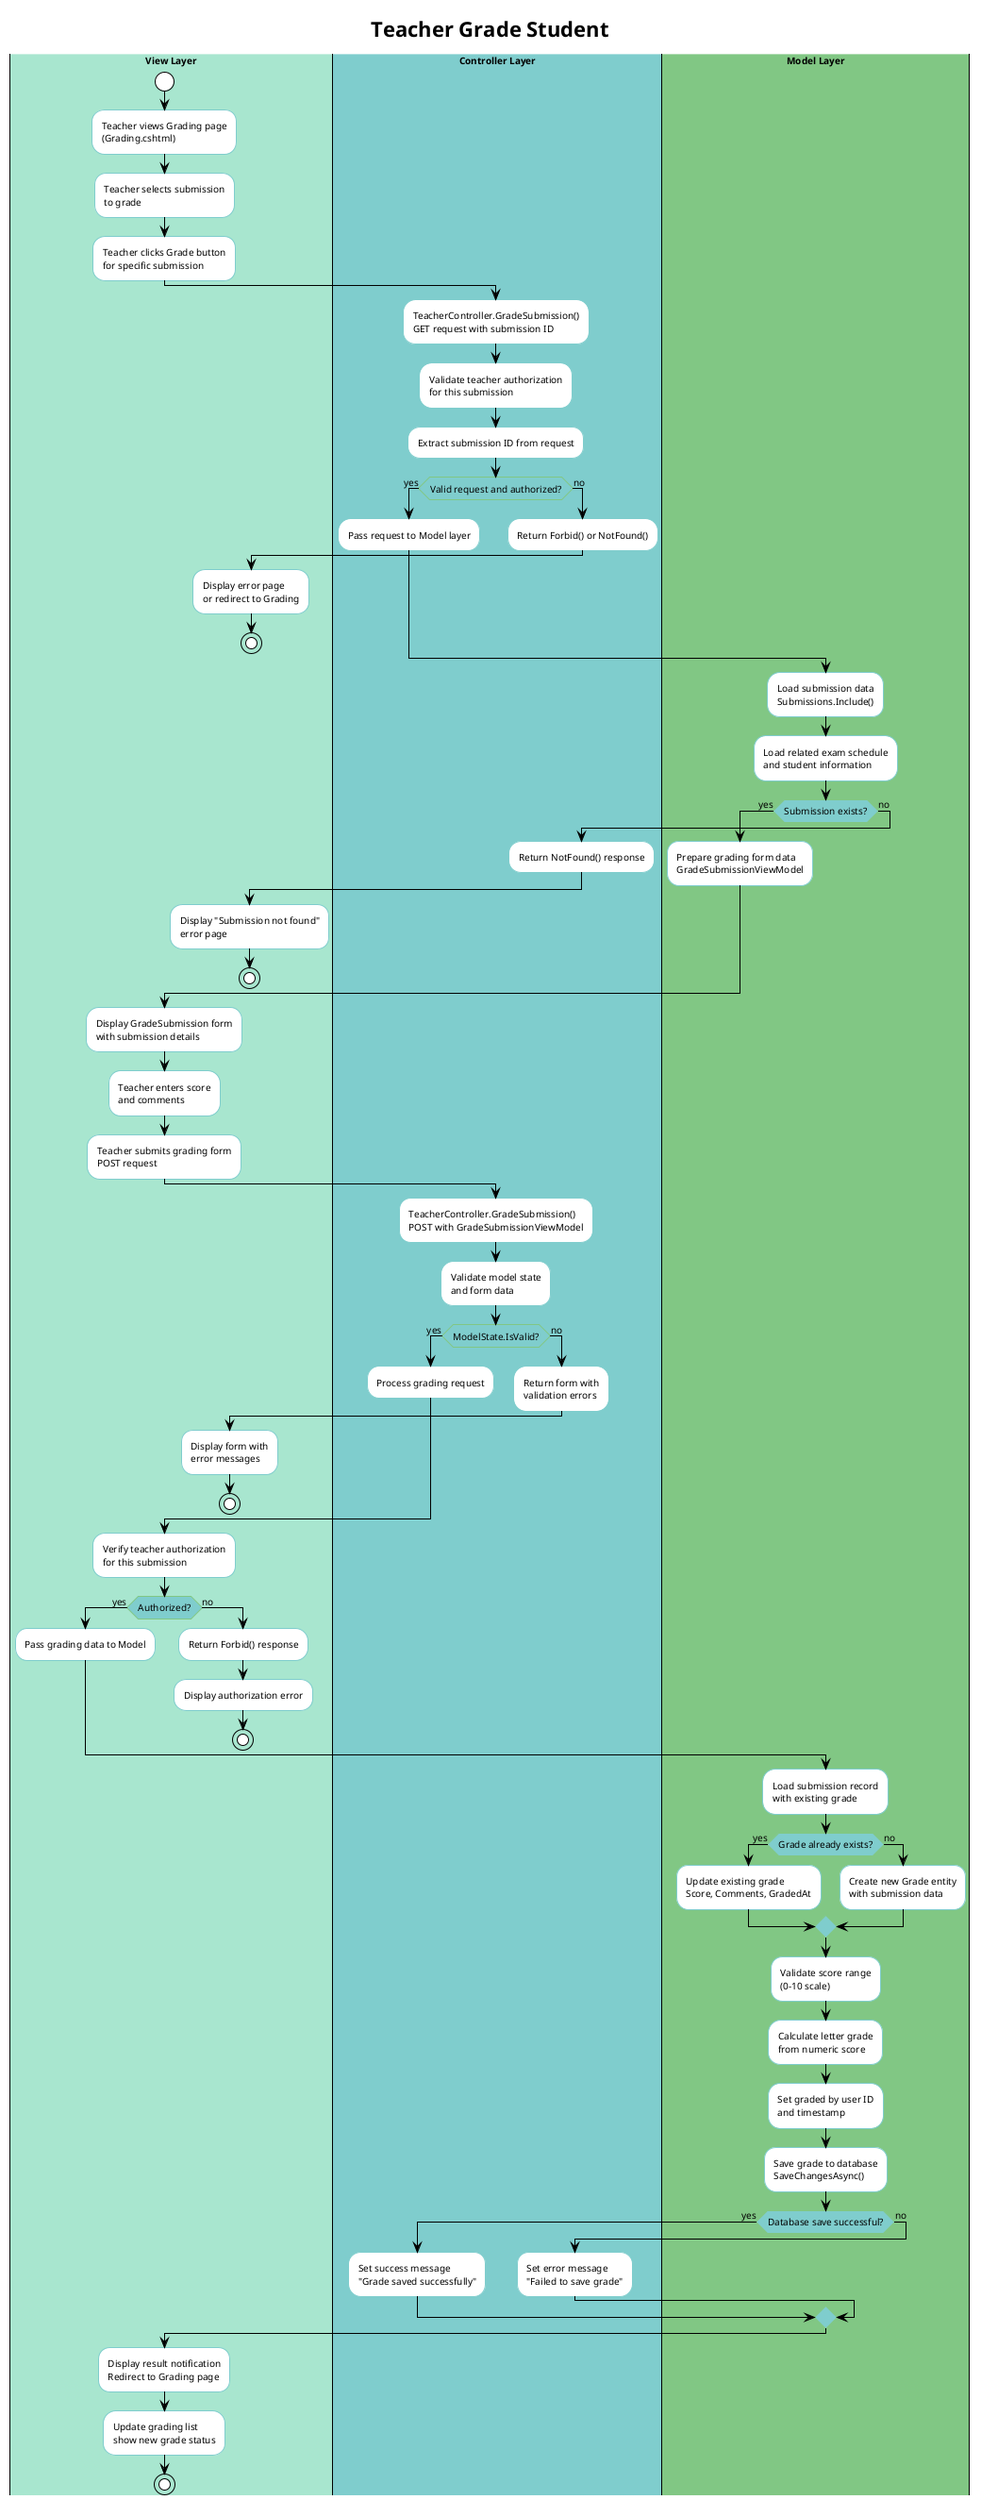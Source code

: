 @startuml Teacher_GradeStudent_MVC
!theme plain

skinparam backgroundColor white
skinparam defaultFontName "Arial"
skinparam defaultFontSize 10

skinparam activity {
    BackgroundColor white
    BorderColor #7fcdcd
    FontColor black
    FontSize 10
}

skinparam activityStart {
    BackgroundColor #81c784
    BorderColor #7fcdcd
}

skinparam activityEnd {
    BackgroundColor #81c784
    BorderColor #7fcdcd
}

skinparam activityDiamond {
    BackgroundColor #7fcdcd
    BorderColor #81c784
    FontColor black
}

title **Teacher Grade Student**

|#a8e6cf|**View Layer**|
start
:Teacher views Grading page\n(Grading.cshtml);
:Teacher selects submission\nto grade;
:Teacher clicks Grade button\nfor specific submission;

|#7fcdcd|**Controller Layer**|
:TeacherController.GradeSubmission()\nGET request with submission ID;
:Validate teacher authorization\nfor this submission;
:Extract submission ID from request;

if (Valid request and authorized?) then (yes)
  :Pass request to Model layer;
else (no)
  :Return Forbid() or NotFound();
  |#a8e6cf|**View Layer**|
  :Display error page\nor redirect to Grading;
  stop
endif

|#81c784|**Model Layer**|
:Load submission data\nSubmissions.Include();
:Load related exam schedule\nand student information;

if (Submission exists?) then (yes)
  :Prepare grading form data\nGradeSubmissionViewModel;
else (no)
  |#7fcdcd|**Controller Layer**|
  :Return NotFound() response;
  |#a8e6cf|**View Layer**|
  :Display "Submission not found"\nerror page;
  stop
endif

|#a8e6cf|**View Layer**|
:Display GradeSubmission form\nwith submission details;
:Teacher enters score\nand comments;
:Teacher submits grading form\nPOST request;

|#7fcdcd|**Controller Layer**|
:TeacherController.GradeSubmission()\nPOST with GradeSubmissionViewModel;
:Validate model state\nand form data;

if (ModelState.IsValid?) then (yes)
  :Process grading request;
else (no)
  :Return form with\nvalidation errors;
  |#a8e6cf|**View Layer**|
  :Display form with\nerror messages;
  stop
endif

:Verify teacher authorization\nfor this submission;

if (Authorized?) then (yes)
  :Pass grading data to Model;
else (no)
  :Return Forbid() response;
  |#a8e6cf|**View Layer**|
  :Display authorization error;
  stop
endif

|#81c784|**Model Layer**|
:Load submission record\nwith existing grade;

if (Grade already exists?) then (yes)
  :Update existing grade\nScore, Comments, GradedAt;
else (no)
  :Create new Grade entity\nwith submission data;
endif

:Validate score range\n(0-10 scale);
:Calculate letter grade\nfrom numeric score;
:Set graded by user ID\nand timestamp;
:Save grade to database\nSaveChangesAsync();

if (Database save successful?) then (yes)
  |#7fcdcd|**Controller Layer**|
  :Set success message\n"Grade saved successfully";
else (no)
  |#7fcdcd|**Controller Layer**|
  :Set error message\n"Failed to save grade";
endif

|#a8e6cf|**View Layer**|
:Display result notification\nRedirect to Grading page;
:Update grading list\nshow new grade status;
stop

@enduml
